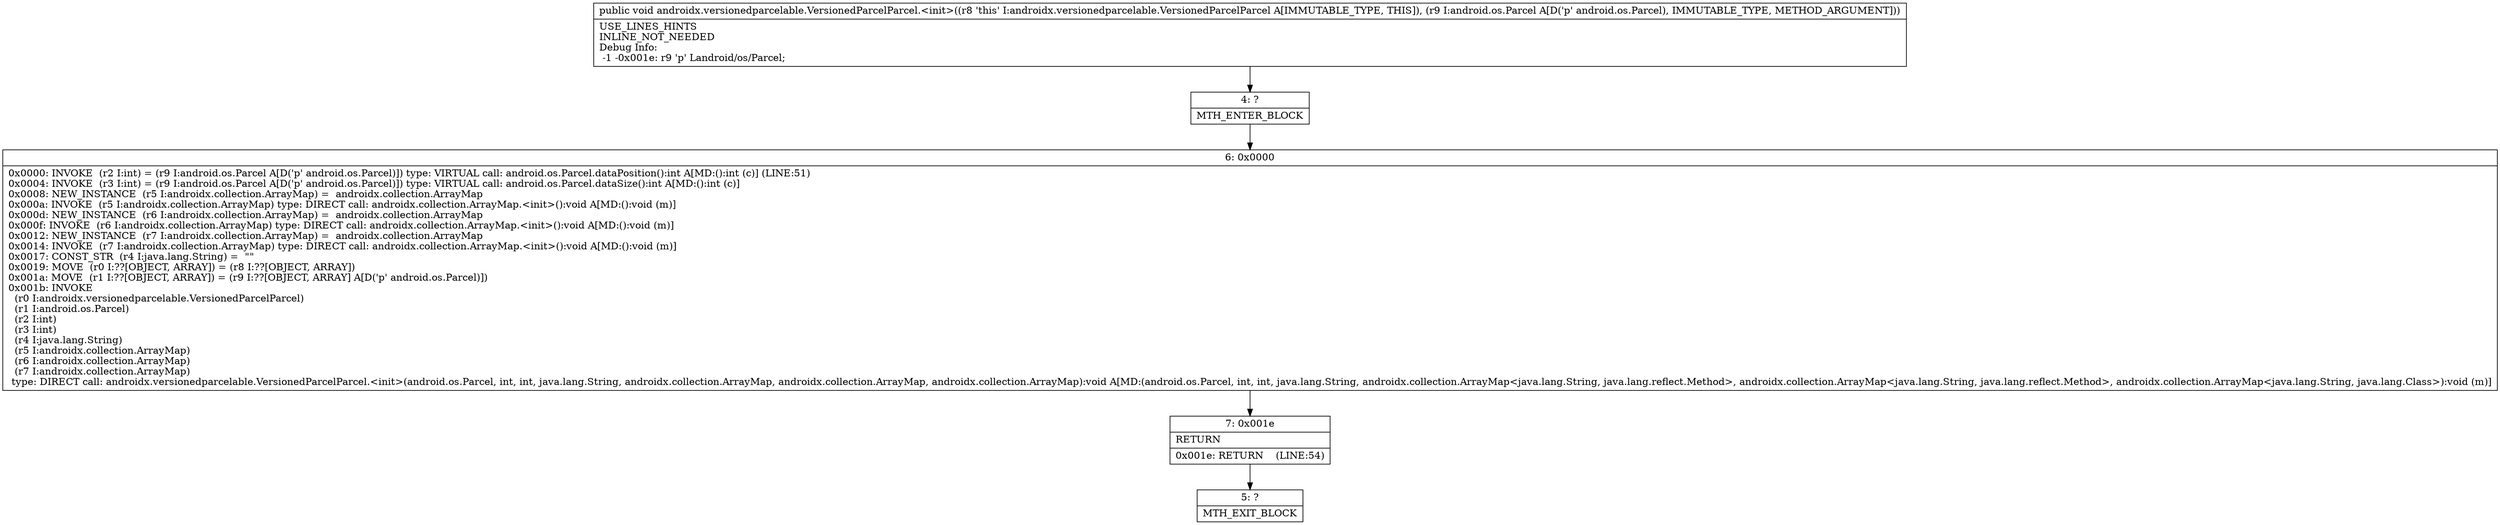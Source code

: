 digraph "CFG forandroidx.versionedparcelable.VersionedParcelParcel.\<init\>(Landroid\/os\/Parcel;)V" {
Node_4 [shape=record,label="{4\:\ ?|MTH_ENTER_BLOCK\l}"];
Node_6 [shape=record,label="{6\:\ 0x0000|0x0000: INVOKE  (r2 I:int) = (r9 I:android.os.Parcel A[D('p' android.os.Parcel)]) type: VIRTUAL call: android.os.Parcel.dataPosition():int A[MD:():int (c)] (LINE:51)\l0x0004: INVOKE  (r3 I:int) = (r9 I:android.os.Parcel A[D('p' android.os.Parcel)]) type: VIRTUAL call: android.os.Parcel.dataSize():int A[MD:():int (c)]\l0x0008: NEW_INSTANCE  (r5 I:androidx.collection.ArrayMap) =  androidx.collection.ArrayMap \l0x000a: INVOKE  (r5 I:androidx.collection.ArrayMap) type: DIRECT call: androidx.collection.ArrayMap.\<init\>():void A[MD:():void (m)]\l0x000d: NEW_INSTANCE  (r6 I:androidx.collection.ArrayMap) =  androidx.collection.ArrayMap \l0x000f: INVOKE  (r6 I:androidx.collection.ArrayMap) type: DIRECT call: androidx.collection.ArrayMap.\<init\>():void A[MD:():void (m)]\l0x0012: NEW_INSTANCE  (r7 I:androidx.collection.ArrayMap) =  androidx.collection.ArrayMap \l0x0014: INVOKE  (r7 I:androidx.collection.ArrayMap) type: DIRECT call: androidx.collection.ArrayMap.\<init\>():void A[MD:():void (m)]\l0x0017: CONST_STR  (r4 I:java.lang.String) =  \"\" \l0x0019: MOVE  (r0 I:??[OBJECT, ARRAY]) = (r8 I:??[OBJECT, ARRAY]) \l0x001a: MOVE  (r1 I:??[OBJECT, ARRAY]) = (r9 I:??[OBJECT, ARRAY] A[D('p' android.os.Parcel)]) \l0x001b: INVOKE  \l  (r0 I:androidx.versionedparcelable.VersionedParcelParcel)\l  (r1 I:android.os.Parcel)\l  (r2 I:int)\l  (r3 I:int)\l  (r4 I:java.lang.String)\l  (r5 I:androidx.collection.ArrayMap)\l  (r6 I:androidx.collection.ArrayMap)\l  (r7 I:androidx.collection.ArrayMap)\l type: DIRECT call: androidx.versionedparcelable.VersionedParcelParcel.\<init\>(android.os.Parcel, int, int, java.lang.String, androidx.collection.ArrayMap, androidx.collection.ArrayMap, androidx.collection.ArrayMap):void A[MD:(android.os.Parcel, int, int, java.lang.String, androidx.collection.ArrayMap\<java.lang.String, java.lang.reflect.Method\>, androidx.collection.ArrayMap\<java.lang.String, java.lang.reflect.Method\>, androidx.collection.ArrayMap\<java.lang.String, java.lang.Class\>):void (m)]\l}"];
Node_7 [shape=record,label="{7\:\ 0x001e|RETURN\l|0x001e: RETURN    (LINE:54)\l}"];
Node_5 [shape=record,label="{5\:\ ?|MTH_EXIT_BLOCK\l}"];
MethodNode[shape=record,label="{public void androidx.versionedparcelable.VersionedParcelParcel.\<init\>((r8 'this' I:androidx.versionedparcelable.VersionedParcelParcel A[IMMUTABLE_TYPE, THIS]), (r9 I:android.os.Parcel A[D('p' android.os.Parcel), IMMUTABLE_TYPE, METHOD_ARGUMENT]))  | USE_LINES_HINTS\lINLINE_NOT_NEEDED\lDebug Info:\l  \-1 \-0x001e: r9 'p' Landroid\/os\/Parcel;\l}"];
MethodNode -> Node_4;Node_4 -> Node_6;
Node_6 -> Node_7;
Node_7 -> Node_5;
}

